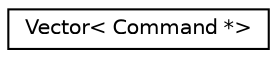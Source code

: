 digraph "Graphical Class Hierarchy"
{
  edge [fontname="Helvetica",fontsize="10",labelfontname="Helvetica",labelfontsize="10"];
  node [fontname="Helvetica",fontsize="10",shape=record];
  rankdir="LR";
  Node0 [label="Vector\< Command *\>",height=0.2,width=0.4,color="black", fillcolor="white", style="filled",URL="$classVector.html"];
}
